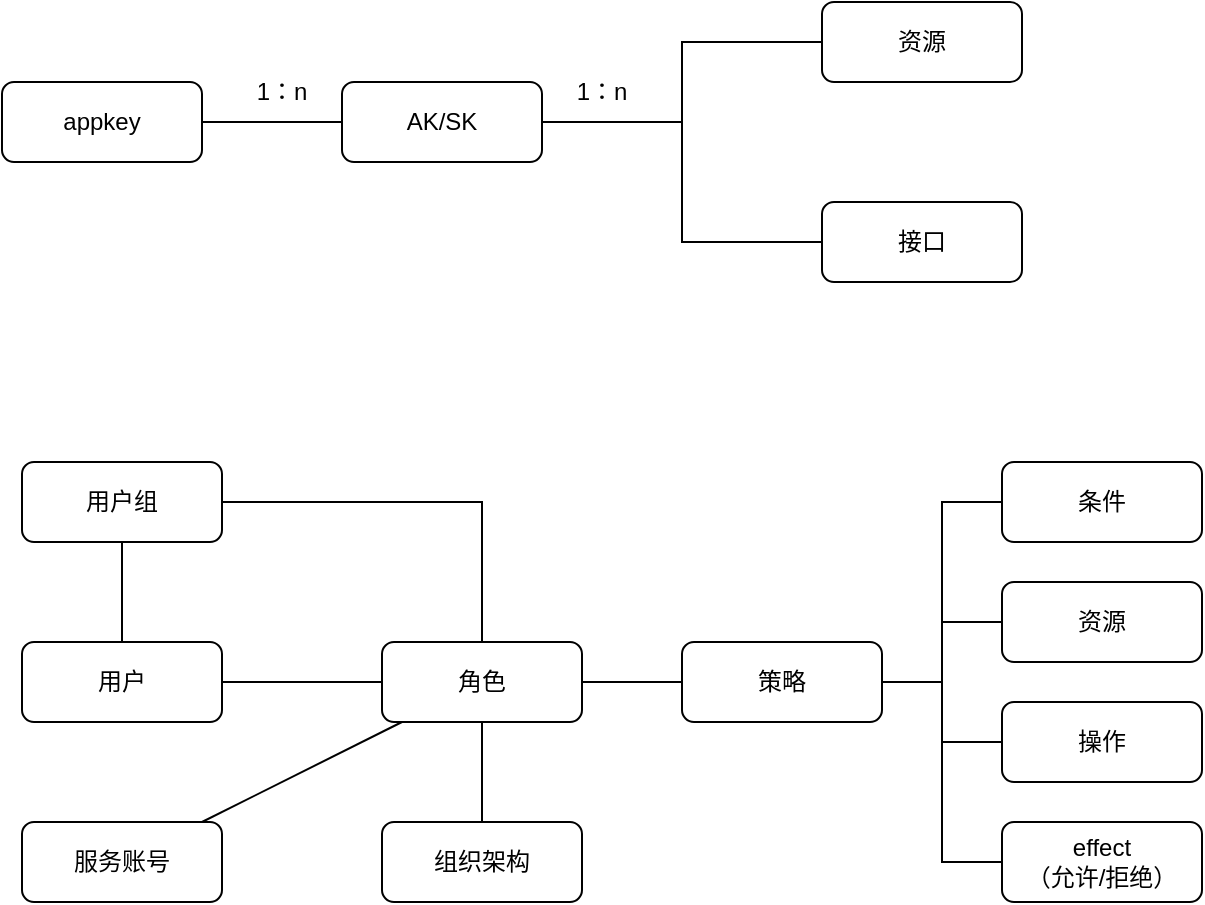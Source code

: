 <mxfile version="21.7.2" type="github">
  <diagram name="Page-1" id="zQBKsjdSoeLI2d0nw44Y">
    <mxGraphModel dx="1306" dy="837" grid="1" gridSize="10" guides="1" tooltips="1" connect="1" arrows="1" fold="1" page="1" pageScale="1" pageWidth="827" pageHeight="1169" math="0" shadow="0">
      <root>
        <mxCell id="0" />
        <mxCell id="1" parent="0" />
        <mxCell id="SQ3EIV8r3RZt4lURdNpu-1" style="edgeStyle=orthogonalEdgeStyle;rounded=0;orthogonalLoop=1;jettySize=auto;html=1;endArrow=none;endFill=0;" parent="1" source="SQ3EIV8r3RZt4lURdNpu-2" target="SQ3EIV8r3RZt4lURdNpu-5" edge="1">
          <mxGeometry relative="1" as="geometry" />
        </mxCell>
        <mxCell id="SQ3EIV8r3RZt4lURdNpu-2" value="appkey" style="rounded=1;whiteSpace=wrap;html=1;" parent="1" vertex="1">
          <mxGeometry x="60" y="50" width="100" height="40" as="geometry" />
        </mxCell>
        <mxCell id="SQ3EIV8r3RZt4lURdNpu-3" style="edgeStyle=orthogonalEdgeStyle;rounded=0;orthogonalLoop=1;jettySize=auto;html=1;endArrow=none;endFill=0;" parent="1" source="SQ3EIV8r3RZt4lURdNpu-5" target="SQ3EIV8r3RZt4lURdNpu-6" edge="1">
          <mxGeometry relative="1" as="geometry" />
        </mxCell>
        <mxCell id="SQ3EIV8r3RZt4lURdNpu-4" style="edgeStyle=orthogonalEdgeStyle;rounded=0;orthogonalLoop=1;jettySize=auto;html=1;entryX=0;entryY=0.5;entryDx=0;entryDy=0;endArrow=none;endFill=0;" parent="1" source="SQ3EIV8r3RZt4lURdNpu-5" target="SQ3EIV8r3RZt4lURdNpu-7" edge="1">
          <mxGeometry relative="1" as="geometry" />
        </mxCell>
        <mxCell id="SQ3EIV8r3RZt4lURdNpu-5" value="AK/SK" style="rounded=1;whiteSpace=wrap;html=1;" parent="1" vertex="1">
          <mxGeometry x="230" y="50" width="100" height="40" as="geometry" />
        </mxCell>
        <mxCell id="SQ3EIV8r3RZt4lURdNpu-6" value="资源" style="rounded=1;whiteSpace=wrap;html=1;" parent="1" vertex="1">
          <mxGeometry x="470" y="10" width="100" height="40" as="geometry" />
        </mxCell>
        <mxCell id="SQ3EIV8r3RZt4lURdNpu-7" value="接口" style="rounded=1;whiteSpace=wrap;html=1;" parent="1" vertex="1">
          <mxGeometry x="470" y="110" width="100" height="40" as="geometry" />
        </mxCell>
        <mxCell id="SQ3EIV8r3RZt4lURdNpu-8" value="1：n" style="text;html=1;strokeColor=none;fillColor=none;align=center;verticalAlign=middle;whiteSpace=wrap;rounded=0;" parent="1" vertex="1">
          <mxGeometry x="170" y="40" width="60" height="30" as="geometry" />
        </mxCell>
        <mxCell id="SQ3EIV8r3RZt4lURdNpu-9" value="1：n" style="text;html=1;strokeColor=none;fillColor=none;align=center;verticalAlign=middle;whiteSpace=wrap;rounded=0;" parent="1" vertex="1">
          <mxGeometry x="330" y="40" width="60" height="30" as="geometry" />
        </mxCell>
        <mxCell id="YFYhIXHE0iXRIOfLnZty-3" value="" style="edgeStyle=orthogonalEdgeStyle;rounded=0;orthogonalLoop=1;jettySize=auto;html=1;endArrow=none;endFill=0;" edge="1" parent="1" source="YFYhIXHE0iXRIOfLnZty-1" target="YFYhIXHE0iXRIOfLnZty-2">
          <mxGeometry relative="1" as="geometry" />
        </mxCell>
        <mxCell id="YFYhIXHE0iXRIOfLnZty-1" value="用户" style="rounded=1;whiteSpace=wrap;html=1;" vertex="1" parent="1">
          <mxGeometry x="70" y="330" width="100" height="40" as="geometry" />
        </mxCell>
        <mxCell id="YFYhIXHE0iXRIOfLnZty-5" value="" style="edgeStyle=orthogonalEdgeStyle;shape=connector;rounded=0;orthogonalLoop=1;jettySize=auto;html=1;labelBackgroundColor=default;strokeColor=default;fontFamily=Helvetica;fontSize=11;fontColor=default;endArrow=none;endFill=0;" edge="1" parent="1" source="YFYhIXHE0iXRIOfLnZty-2" target="YFYhIXHE0iXRIOfLnZty-4">
          <mxGeometry relative="1" as="geometry" />
        </mxCell>
        <mxCell id="YFYhIXHE0iXRIOfLnZty-19" style="edgeStyle=orthogonalEdgeStyle;shape=connector;rounded=0;orthogonalLoop=1;jettySize=auto;html=1;labelBackgroundColor=default;strokeColor=default;fontFamily=Helvetica;fontSize=11;fontColor=default;endArrow=none;endFill=0;" edge="1" parent="1" source="YFYhIXHE0iXRIOfLnZty-2" target="YFYhIXHE0iXRIOfLnZty-17">
          <mxGeometry relative="1" as="geometry" />
        </mxCell>
        <mxCell id="YFYhIXHE0iXRIOfLnZty-2" value="角色" style="rounded=1;whiteSpace=wrap;html=1;" vertex="1" parent="1">
          <mxGeometry x="250" y="330" width="100" height="40" as="geometry" />
        </mxCell>
        <mxCell id="YFYhIXHE0iXRIOfLnZty-10" style="edgeStyle=orthogonalEdgeStyle;shape=connector;rounded=0;orthogonalLoop=1;jettySize=auto;html=1;entryX=0;entryY=0.5;entryDx=0;entryDy=0;labelBackgroundColor=default;strokeColor=default;fontFamily=Helvetica;fontSize=11;fontColor=default;endArrow=none;endFill=0;" edge="1" parent="1" source="YFYhIXHE0iXRIOfLnZty-4" target="YFYhIXHE0iXRIOfLnZty-9">
          <mxGeometry relative="1" as="geometry" />
        </mxCell>
        <mxCell id="YFYhIXHE0iXRIOfLnZty-11" style="edgeStyle=orthogonalEdgeStyle;shape=connector;rounded=0;orthogonalLoop=1;jettySize=auto;html=1;labelBackgroundColor=default;strokeColor=default;fontFamily=Helvetica;fontSize=11;fontColor=default;endArrow=none;endFill=0;" edge="1" parent="1" source="YFYhIXHE0iXRIOfLnZty-4" target="YFYhIXHE0iXRIOfLnZty-6">
          <mxGeometry relative="1" as="geometry" />
        </mxCell>
        <mxCell id="YFYhIXHE0iXRIOfLnZty-12" style="edgeStyle=orthogonalEdgeStyle;shape=connector;rounded=0;orthogonalLoop=1;jettySize=auto;html=1;labelBackgroundColor=default;strokeColor=default;fontFamily=Helvetica;fontSize=11;fontColor=default;endArrow=none;endFill=0;" edge="1" parent="1" source="YFYhIXHE0iXRIOfLnZty-4" target="YFYhIXHE0iXRIOfLnZty-7">
          <mxGeometry relative="1" as="geometry" />
        </mxCell>
        <mxCell id="YFYhIXHE0iXRIOfLnZty-13" style="edgeStyle=orthogonalEdgeStyle;shape=connector;rounded=0;orthogonalLoop=1;jettySize=auto;html=1;entryX=0;entryY=0.5;entryDx=0;entryDy=0;labelBackgroundColor=default;strokeColor=default;fontFamily=Helvetica;fontSize=11;fontColor=default;endArrow=none;endFill=0;" edge="1" parent="1" source="YFYhIXHE0iXRIOfLnZty-4" target="YFYhIXHE0iXRIOfLnZty-8">
          <mxGeometry relative="1" as="geometry" />
        </mxCell>
        <mxCell id="YFYhIXHE0iXRIOfLnZty-4" value="策略" style="rounded=1;whiteSpace=wrap;html=1;" vertex="1" parent="1">
          <mxGeometry x="400" y="330" width="100" height="40" as="geometry" />
        </mxCell>
        <mxCell id="YFYhIXHE0iXRIOfLnZty-6" value="资源" style="rounded=1;whiteSpace=wrap;html=1;" vertex="1" parent="1">
          <mxGeometry x="560" y="300" width="100" height="40" as="geometry" />
        </mxCell>
        <mxCell id="YFYhIXHE0iXRIOfLnZty-7" value="操作" style="rounded=1;whiteSpace=wrap;html=1;" vertex="1" parent="1">
          <mxGeometry x="560" y="360" width="100" height="40" as="geometry" />
        </mxCell>
        <mxCell id="YFYhIXHE0iXRIOfLnZty-8" value="effect&lt;br&gt;（允许/拒绝）" style="rounded=1;whiteSpace=wrap;html=1;" vertex="1" parent="1">
          <mxGeometry x="560" y="420" width="100" height="40" as="geometry" />
        </mxCell>
        <mxCell id="YFYhIXHE0iXRIOfLnZty-9" value="条件" style="rounded=1;whiteSpace=wrap;html=1;" vertex="1" parent="1">
          <mxGeometry x="560" y="240" width="100" height="40" as="geometry" />
        </mxCell>
        <mxCell id="YFYhIXHE0iXRIOfLnZty-20" style="edgeStyle=orthogonalEdgeStyle;shape=connector;rounded=0;orthogonalLoop=1;jettySize=auto;html=1;labelBackgroundColor=default;strokeColor=default;fontFamily=Helvetica;fontSize=11;fontColor=default;endArrow=none;endFill=0;" edge="1" parent="1" source="YFYhIXHE0iXRIOfLnZty-15" target="YFYhIXHE0iXRIOfLnZty-2">
          <mxGeometry relative="1" as="geometry" />
        </mxCell>
        <mxCell id="YFYhIXHE0iXRIOfLnZty-21" style="edgeStyle=orthogonalEdgeStyle;shape=connector;rounded=0;orthogonalLoop=1;jettySize=auto;html=1;labelBackgroundColor=default;strokeColor=default;fontFamily=Helvetica;fontSize=11;fontColor=default;endArrow=none;endFill=0;" edge="1" parent="1" source="YFYhIXHE0iXRIOfLnZty-15" target="YFYhIXHE0iXRIOfLnZty-1">
          <mxGeometry relative="1" as="geometry" />
        </mxCell>
        <mxCell id="YFYhIXHE0iXRIOfLnZty-15" value="用户组" style="rounded=1;whiteSpace=wrap;html=1;" vertex="1" parent="1">
          <mxGeometry x="70" y="240" width="100" height="40" as="geometry" />
        </mxCell>
        <mxCell id="YFYhIXHE0iXRIOfLnZty-18" style="shape=connector;rounded=0;orthogonalLoop=1;jettySize=auto;html=1;labelBackgroundColor=default;strokeColor=default;fontFamily=Helvetica;fontSize=11;fontColor=default;endArrow=none;endFill=0;" edge="1" parent="1" source="YFYhIXHE0iXRIOfLnZty-16" target="YFYhIXHE0iXRIOfLnZty-2">
          <mxGeometry relative="1" as="geometry" />
        </mxCell>
        <mxCell id="YFYhIXHE0iXRIOfLnZty-16" value="服务账号" style="rounded=1;whiteSpace=wrap;html=1;" vertex="1" parent="1">
          <mxGeometry x="70" y="420" width="100" height="40" as="geometry" />
        </mxCell>
        <mxCell id="YFYhIXHE0iXRIOfLnZty-17" value="组织架构" style="rounded=1;whiteSpace=wrap;html=1;" vertex="1" parent="1">
          <mxGeometry x="250" y="420" width="100" height="40" as="geometry" />
        </mxCell>
      </root>
    </mxGraphModel>
  </diagram>
</mxfile>

